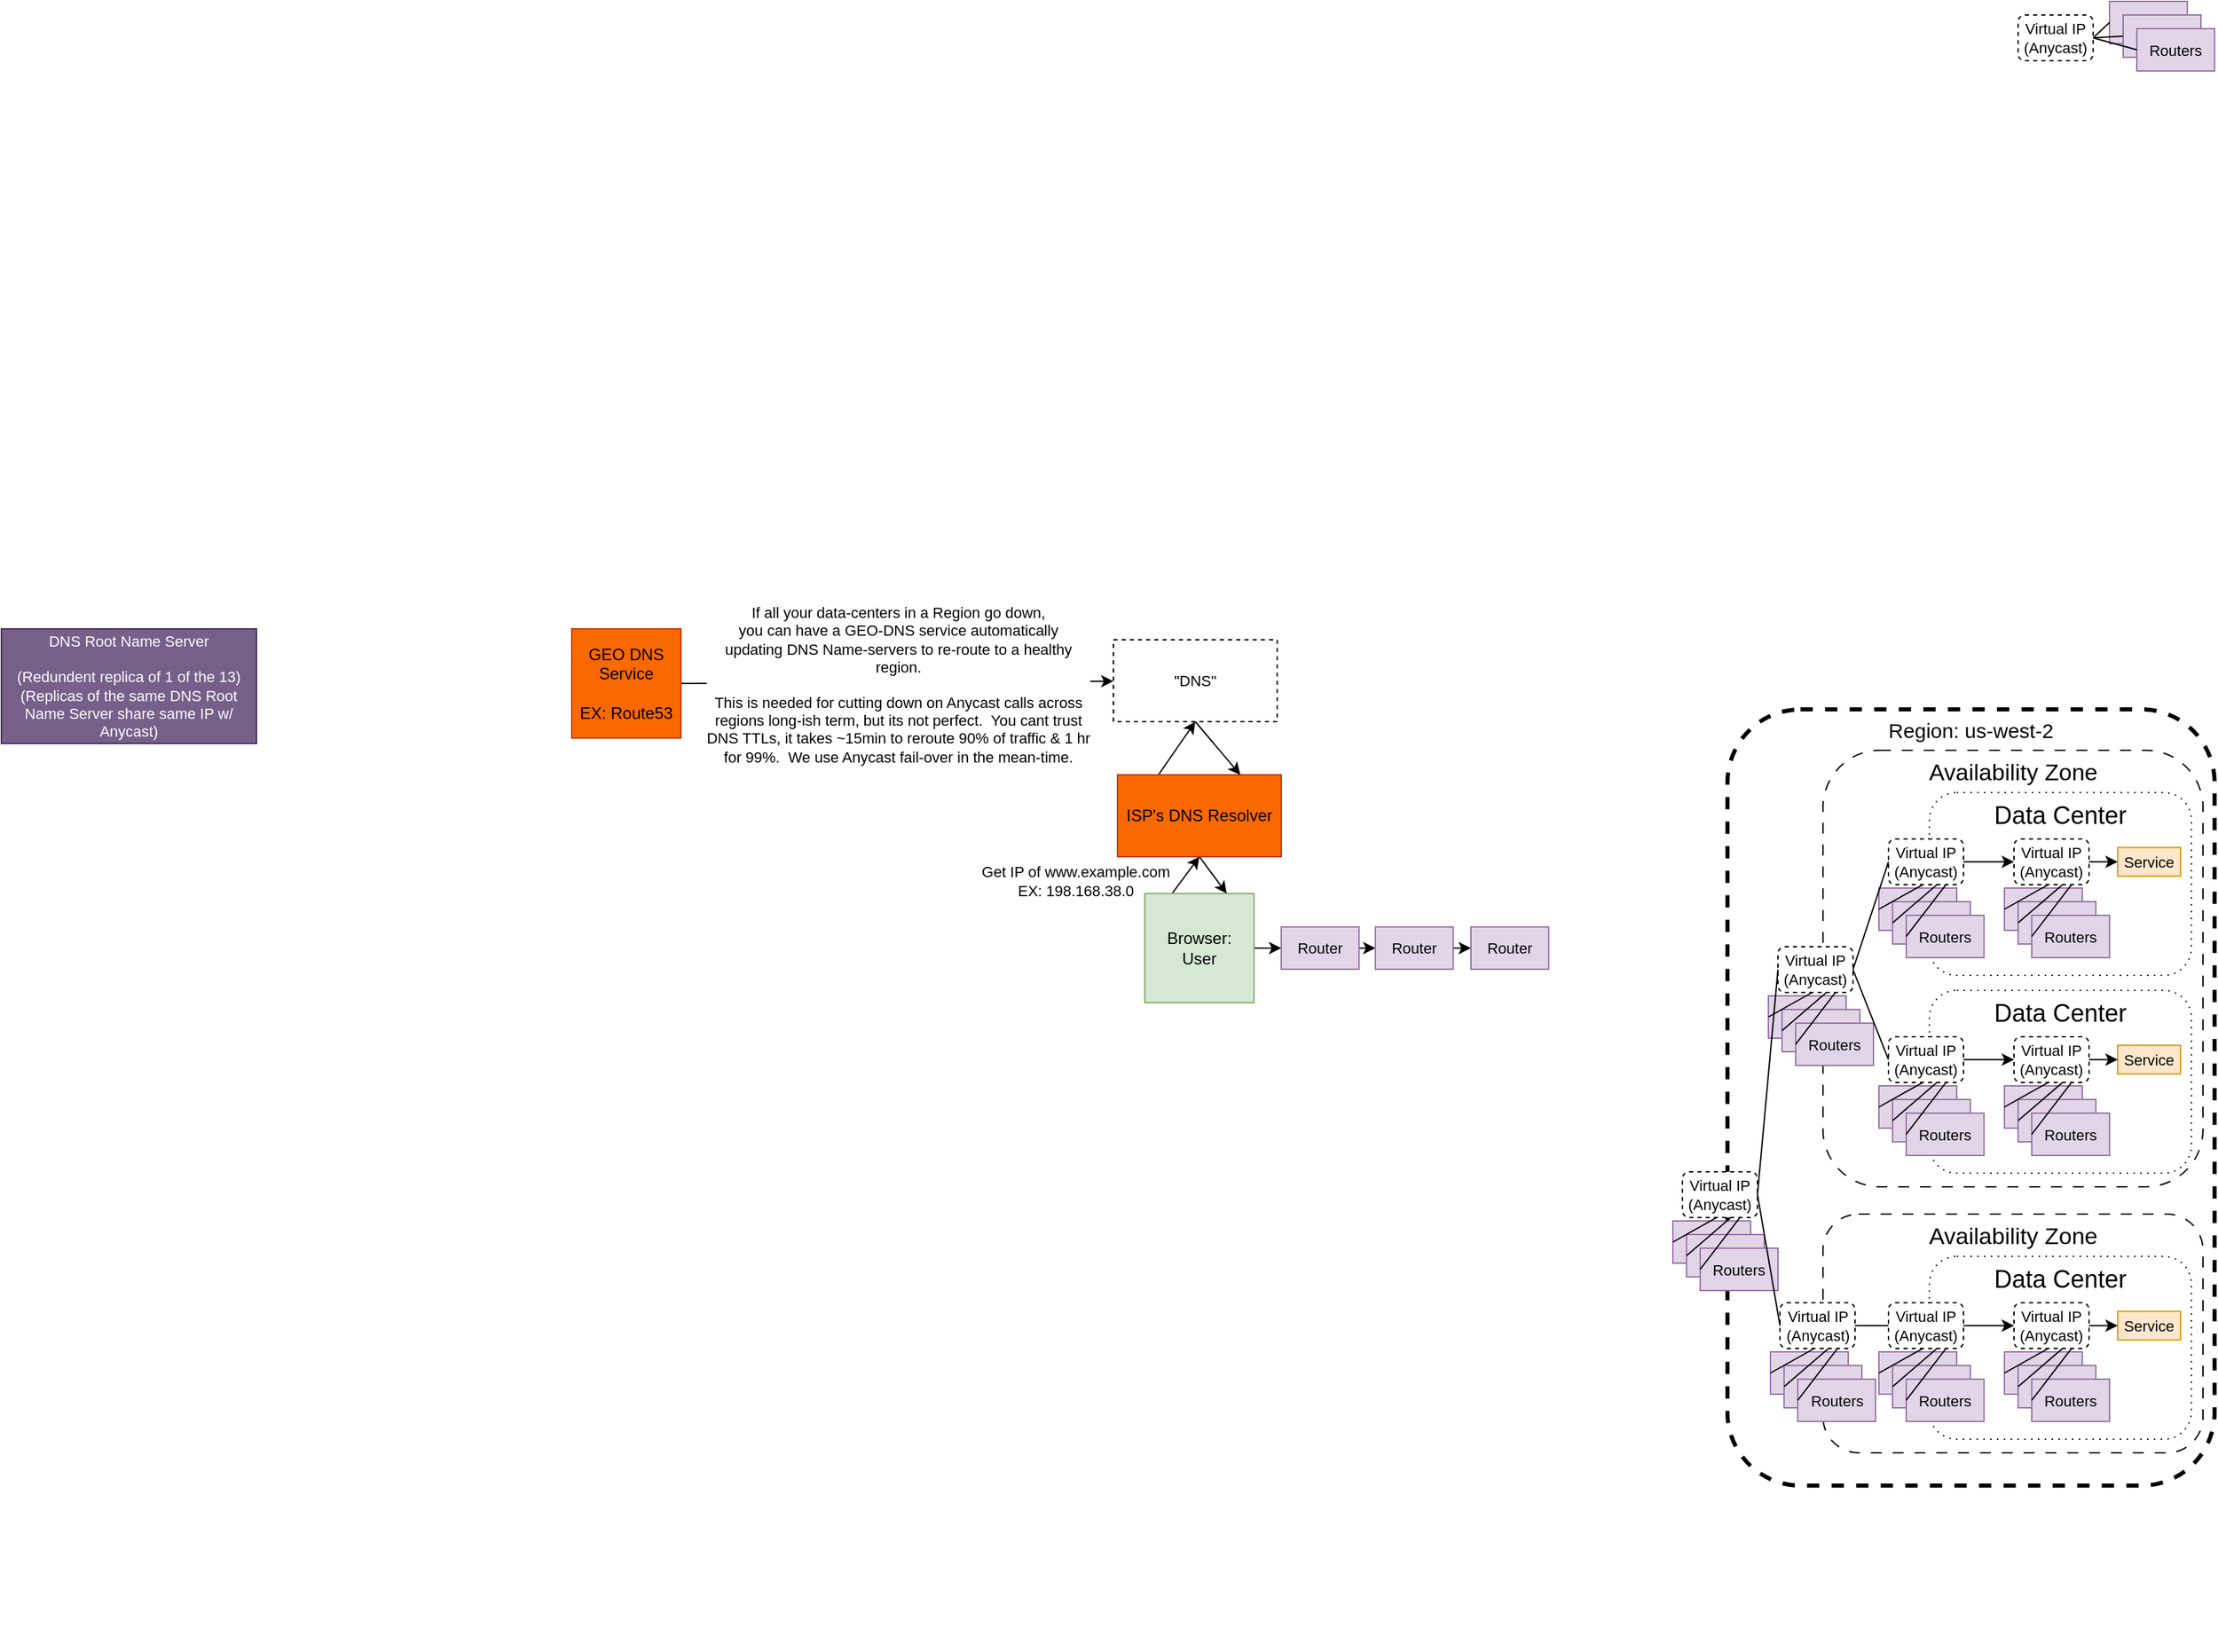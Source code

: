 <mxfile version="22.0.8" type="github">
  <diagram name="Page-1" id="Bof4_lvkWmIuTJa6RpOz">
    <mxGraphModel dx="4037" dy="2776" grid="1" gridSize="10" guides="1" tooltips="1" connect="1" arrows="1" fold="1" page="1" pageScale="1" pageWidth="850" pageHeight="1100" math="0" shadow="0">
      <root>
        <mxCell id="0" />
        <mxCell id="1" parent="0" />
        <mxCell id="0qrOs5zlSHAR0b6muMkG-234" value="&lt;font style=&quot;font-size: 15px;&quot;&gt;Region: us-west-2&lt;/font&gt;" style="rounded=1;whiteSpace=wrap;html=1;fontFamily=Helvetica;fontSize=11;fontColor=default;fillColor=none;dashed=1;verticalAlign=top;strokeWidth=3;" vertex="1" parent="1">
          <mxGeometry x="510" y="210" width="357" height="569" as="geometry" />
        </mxCell>
        <mxCell id="0qrOs5zlSHAR0b6muMkG-125" value="&lt;font style=&quot;font-size: 17px;&quot;&gt;Availability Zone&lt;/font&gt;" style="rounded=1;whiteSpace=wrap;html=1;fontFamily=Helvetica;fontSize=11;fontColor=default;fillColor=none;dashed=1;dashPattern=8 8;verticalAlign=top;" vertex="1" parent="1">
          <mxGeometry x="580" y="240" width="278.5" height="320" as="geometry" />
        </mxCell>
        <mxCell id="0qrOs5zlSHAR0b6muMkG-55" value="&lt;font style=&quot;font-size: 18px;&quot;&gt;Data Center&lt;/font&gt;" style="rounded=1;whiteSpace=wrap;html=1;fontFamily=Helvetica;fontSize=11;fontColor=default;fillColor=none;dashed=1;dashPattern=1 4;verticalAlign=top;" vertex="1" parent="1">
          <mxGeometry x="658" y="271" width="192" height="134" as="geometry" />
        </mxCell>
        <mxCell id="0qrOs5zlSHAR0b6muMkG-5" style="rounded=0;orthogonalLoop=1;jettySize=auto;html=1;exitX=0.25;exitY=0;exitDx=0;exitDy=0;entryX=0.5;entryY=1;entryDx=0;entryDy=0;" edge="1" parent="1" source="0qrOs5zlSHAR0b6muMkG-1" target="0qrOs5zlSHAR0b6muMkG-3">
          <mxGeometry relative="1" as="geometry" />
        </mxCell>
        <mxCell id="0qrOs5zlSHAR0b6muMkG-21" style="edgeStyle=none;shape=connector;rounded=0;orthogonalLoop=1;jettySize=auto;html=1;exitX=1;exitY=0.5;exitDx=0;exitDy=0;labelBackgroundColor=default;strokeColor=default;align=center;verticalAlign=middle;fontFamily=Helvetica;fontSize=11;fontColor=default;endArrow=classic;" edge="1" parent="1" source="0qrOs5zlSHAR0b6muMkG-1" target="0qrOs5zlSHAR0b6muMkG-8">
          <mxGeometry relative="1" as="geometry" />
        </mxCell>
        <mxCell id="0qrOs5zlSHAR0b6muMkG-1" value="Browser:&lt;br&gt;User" style="whiteSpace=wrap;html=1;aspect=fixed;fillColor=#d5e8d4;strokeColor=#82b366;" vertex="1" parent="1">
          <mxGeometry x="83" y="345" width="80" height="80" as="geometry" />
        </mxCell>
        <mxCell id="0qrOs5zlSHAR0b6muMkG-7" style="rounded=0;orthogonalLoop=1;jettySize=auto;html=1;exitX=0.5;exitY=1;exitDx=0;exitDy=0;entryX=0.75;entryY=0;entryDx=0;entryDy=0;" edge="1" parent="1" source="0qrOs5zlSHAR0b6muMkG-3" target="0qrOs5zlSHAR0b6muMkG-1">
          <mxGeometry relative="1" as="geometry" />
        </mxCell>
        <mxCell id="0qrOs5zlSHAR0b6muMkG-50" style="edgeStyle=none;shape=connector;rounded=0;orthogonalLoop=1;jettySize=auto;html=1;exitX=0.25;exitY=0;exitDx=0;exitDy=0;entryX=0.5;entryY=1;entryDx=0;entryDy=0;labelBackgroundColor=default;strokeColor=default;align=center;verticalAlign=middle;fontFamily=Helvetica;fontSize=11;fontColor=default;endArrow=classic;" edge="1" parent="1" source="0qrOs5zlSHAR0b6muMkG-3" target="0qrOs5zlSHAR0b6muMkG-47">
          <mxGeometry relative="1" as="geometry" />
        </mxCell>
        <mxCell id="0qrOs5zlSHAR0b6muMkG-3" value="ISP&#39;s DNS Resolver" style="rounded=0;whiteSpace=wrap;html=1;fillColor=#fa6800;fontColor=#000000;strokeColor=#C73500;" vertex="1" parent="1">
          <mxGeometry x="63" y="258" width="120" height="60" as="geometry" />
        </mxCell>
        <mxCell id="0qrOs5zlSHAR0b6muMkG-22" style="edgeStyle=none;shape=connector;rounded=0;orthogonalLoop=1;jettySize=auto;html=1;exitX=1;exitY=0.5;exitDx=0;exitDy=0;entryX=0;entryY=0.5;entryDx=0;entryDy=0;labelBackgroundColor=default;strokeColor=default;align=center;verticalAlign=middle;fontFamily=Helvetica;fontSize=11;fontColor=default;endArrow=classic;" edge="1" parent="1" source="0qrOs5zlSHAR0b6muMkG-8" target="0qrOs5zlSHAR0b6muMkG-11">
          <mxGeometry relative="1" as="geometry" />
        </mxCell>
        <mxCell id="0qrOs5zlSHAR0b6muMkG-8" value="Router" style="rounded=0;whiteSpace=wrap;html=1;fontFamily=Helvetica;fontSize=11;fillColor=#e1d5e7;strokeColor=#9673a6;" vertex="1" parent="1">
          <mxGeometry x="183" y="369.5" width="57" height="31" as="geometry" />
        </mxCell>
        <mxCell id="0qrOs5zlSHAR0b6muMkG-10" value="Router" style="rounded=0;whiteSpace=wrap;html=1;fontFamily=Helvetica;fontSize=11;fillColor=#e1d5e7;strokeColor=#9673a6;" vertex="1" parent="1">
          <mxGeometry x="322" y="369.5" width="57" height="31" as="geometry" />
        </mxCell>
        <mxCell id="0qrOs5zlSHAR0b6muMkG-23" style="edgeStyle=none;shape=connector;rounded=0;orthogonalLoop=1;jettySize=auto;html=1;exitX=1;exitY=0.5;exitDx=0;exitDy=0;entryX=0;entryY=0.5;entryDx=0;entryDy=0;labelBackgroundColor=default;strokeColor=default;align=center;verticalAlign=middle;fontFamily=Helvetica;fontSize=11;fontColor=default;endArrow=classic;" edge="1" parent="1" source="0qrOs5zlSHAR0b6muMkG-11" target="0qrOs5zlSHAR0b6muMkG-10">
          <mxGeometry relative="1" as="geometry" />
        </mxCell>
        <mxCell id="0qrOs5zlSHAR0b6muMkG-11" value="Router" style="rounded=0;whiteSpace=wrap;html=1;fontFamily=Helvetica;fontSize=11;fillColor=#e1d5e7;strokeColor=#9673a6;" vertex="1" parent="1">
          <mxGeometry x="252" y="369.5" width="57" height="31" as="geometry" />
        </mxCell>
        <mxCell id="0qrOs5zlSHAR0b6muMkG-25" value="Service" style="rounded=0;whiteSpace=wrap;html=1;fontFamily=Helvetica;fontSize=11;fillColor=#ffe6cc;strokeColor=#d79b00;" vertex="1" parent="1">
          <mxGeometry x="796" y="311.25" width="46" height="21" as="geometry" />
        </mxCell>
        <mxCell id="0qrOs5zlSHAR0b6muMkG-37" value="Get IP of www.example.com&lt;br&gt;EX: 198.168.38.0" style="text;html=1;align=center;verticalAlign=middle;resizable=0;points=[];autosize=1;strokeColor=none;fillColor=none;fontSize=11;fontFamily=Helvetica;fontColor=default;" vertex="1" parent="1">
          <mxGeometry x="-46.5" y="317" width="157" height="38" as="geometry" />
        </mxCell>
        <mxCell id="0qrOs5zlSHAR0b6muMkG-43" value="DNS Root Name Server&lt;br&gt;&lt;br&gt;(Redundent replica of 1 of the 13)&lt;br&gt;(Replicas of the same DNS Root Name Server share same IP w/ Anycast)" style="rounded=0;whiteSpace=wrap;html=1;fontFamily=Helvetica;fontSize=11;fillColor=#76608a;strokeColor=#432D57;fontColor=#ffffff;" vertex="1" parent="1">
          <mxGeometry x="-755" y="151" width="187" height="84" as="geometry" />
        </mxCell>
        <mxCell id="0qrOs5zlSHAR0b6muMkG-48" style="edgeStyle=none;shape=connector;rounded=0;orthogonalLoop=1;jettySize=auto;html=1;exitX=1;exitY=0.5;exitDx=0;exitDy=0;labelBackgroundColor=default;strokeColor=default;align=center;verticalAlign=middle;fontFamily=Helvetica;fontSize=11;fontColor=default;endArrow=classic;" edge="1" parent="1" source="0qrOs5zlSHAR0b6muMkG-45" target="0qrOs5zlSHAR0b6muMkG-47">
          <mxGeometry relative="1" as="geometry" />
        </mxCell>
        <mxCell id="0qrOs5zlSHAR0b6muMkG-49" value="If all your data-centers in a Region go down,&lt;br&gt;you can have a GEO-DNS service automatically&lt;br&gt;updating DNS Name-servers to re-route to a healthy&lt;br&gt;region. &lt;br&gt;&lt;br&gt;This is needed for cutting down on Anycast calls across&lt;br&gt;regions long-ish term, but its not perfect.&amp;nbsp; You cant trust&lt;br&gt;DNS TTLs, it takes ~15min to reroute 90% of traffic &amp;amp; 1 hr&lt;br&gt;for 99%.&amp;nbsp; We use Anycast fail-over in the mean-time." style="edgeLabel;html=1;align=center;verticalAlign=middle;resizable=0;points=[];fontSize=11;fontFamily=Helvetica;fontColor=default;" vertex="1" connectable="0" parent="0qrOs5zlSHAR0b6muMkG-48">
          <mxGeometry x="-0.111" relative="1" as="geometry">
            <mxPoint x="18" y="1" as="offset" />
          </mxGeometry>
        </mxCell>
        <mxCell id="0qrOs5zlSHAR0b6muMkG-45" value="GEO DNS&lt;br&gt;Service&lt;br&gt;&lt;br&gt;EX: Route53" style="whiteSpace=wrap;html=1;aspect=fixed;fillColor=#fa6800;strokeColor=#C73500;fontColor=#000000;" vertex="1" parent="1">
          <mxGeometry x="-337" y="151" width="80" height="80" as="geometry" />
        </mxCell>
        <mxCell id="0qrOs5zlSHAR0b6muMkG-51" style="edgeStyle=none;shape=connector;rounded=0;orthogonalLoop=1;jettySize=auto;html=1;exitX=0.5;exitY=1;exitDx=0;exitDy=0;entryX=0.75;entryY=0;entryDx=0;entryDy=0;labelBackgroundColor=default;strokeColor=default;align=center;verticalAlign=middle;fontFamily=Helvetica;fontSize=11;fontColor=default;endArrow=classic;" edge="1" parent="1" source="0qrOs5zlSHAR0b6muMkG-47" target="0qrOs5zlSHAR0b6muMkG-3">
          <mxGeometry relative="1" as="geometry" />
        </mxCell>
        <mxCell id="0qrOs5zlSHAR0b6muMkG-47" value="&quot;DNS&quot;" style="rounded=0;whiteSpace=wrap;html=1;fontFamily=Helvetica;fontSize=11;fontColor=default;dashed=1;" vertex="1" parent="1">
          <mxGeometry x="60" y="159" width="120" height="60" as="geometry" />
        </mxCell>
        <mxCell id="0qrOs5zlSHAR0b6muMkG-54" value="" style="group" vertex="1" connectable="0" parent="1">
          <mxGeometry x="683" y="318" width="77" height="74" as="geometry" />
        </mxCell>
        <mxCell id="0qrOs5zlSHAR0b6muMkG-82" value="" style="group" vertex="1" connectable="0" parent="0qrOs5zlSHAR0b6muMkG-54">
          <mxGeometry x="-62" y="-13" width="77" height="87" as="geometry" />
        </mxCell>
        <mxCell id="0qrOs5zlSHAR0b6muMkG-9" value="Routers" style="rounded=0;whiteSpace=wrap;html=1;fontFamily=Helvetica;fontSize=11;fillColor=#e1d5e7;strokeColor=#9673a6;" vertex="1" parent="0qrOs5zlSHAR0b6muMkG-82">
          <mxGeometry y="36" width="57" height="31" as="geometry" />
        </mxCell>
        <mxCell id="0qrOs5zlSHAR0b6muMkG-56" value="Routers" style="rounded=0;whiteSpace=wrap;html=1;fontFamily=Helvetica;fontSize=11;fillColor=#e1d5e7;strokeColor=#9673a6;" vertex="1" parent="0qrOs5zlSHAR0b6muMkG-82">
          <mxGeometry x="10" y="46" width="57" height="31" as="geometry" />
        </mxCell>
        <mxCell id="0qrOs5zlSHAR0b6muMkG-57" value="Routers" style="rounded=0;whiteSpace=wrap;html=1;fontFamily=Helvetica;fontSize=11;fillColor=#e1d5e7;strokeColor=#9673a6;" vertex="1" parent="0qrOs5zlSHAR0b6muMkG-82">
          <mxGeometry x="20" y="56" width="57" height="31" as="geometry" />
        </mxCell>
        <mxCell id="0qrOs5zlSHAR0b6muMkG-62" style="edgeStyle=none;shape=connector;rounded=0;orthogonalLoop=1;jettySize=auto;html=1;exitX=1;exitY=0.5;exitDx=0;exitDy=0;entryX=0;entryY=0.5;entryDx=0;entryDy=0;labelBackgroundColor=default;strokeColor=default;align=center;verticalAlign=middle;fontFamily=Helvetica;fontSize=11;fontColor=default;endArrow=none;endFill=0;" edge="1" parent="0qrOs5zlSHAR0b6muMkG-82" source="0qrOs5zlSHAR0b6muMkG-58" target="0qrOs5zlSHAR0b6muMkG-9">
          <mxGeometry relative="1" as="geometry" />
        </mxCell>
        <mxCell id="0qrOs5zlSHAR0b6muMkG-63" style="edgeStyle=none;shape=connector;rounded=0;orthogonalLoop=1;jettySize=auto;html=1;exitX=1;exitY=0.5;exitDx=0;exitDy=0;entryX=0;entryY=0.5;entryDx=0;entryDy=0;labelBackgroundColor=default;strokeColor=default;align=center;verticalAlign=middle;fontFamily=Helvetica;fontSize=11;fontColor=default;endArrow=none;endFill=0;" edge="1" parent="0qrOs5zlSHAR0b6muMkG-82" source="0qrOs5zlSHAR0b6muMkG-58" target="0qrOs5zlSHAR0b6muMkG-56">
          <mxGeometry relative="1" as="geometry" />
        </mxCell>
        <mxCell id="0qrOs5zlSHAR0b6muMkG-64" style="edgeStyle=none;shape=connector;rounded=0;orthogonalLoop=1;jettySize=auto;html=1;exitX=1;exitY=0.5;exitDx=0;exitDy=0;entryX=0;entryY=0.5;entryDx=0;entryDy=0;labelBackgroundColor=default;strokeColor=default;align=center;verticalAlign=middle;fontFamily=Helvetica;fontSize=11;fontColor=default;endArrow=none;endFill=0;" edge="1" parent="0qrOs5zlSHAR0b6muMkG-82" source="0qrOs5zlSHAR0b6muMkG-58" target="0qrOs5zlSHAR0b6muMkG-57">
          <mxGeometry relative="1" as="geometry" />
        </mxCell>
        <mxCell id="0qrOs5zlSHAR0b6muMkG-58" value="Virtual IP&lt;br&gt;(Anycast)" style="rounded=1;whiteSpace=wrap;html=1;fontFamily=Helvetica;fontSize=11;fontColor=default;dashed=1;rotation=0;" vertex="1" parent="0qrOs5zlSHAR0b6muMkG-82">
          <mxGeometry x="7" width="55" height="33.5" as="geometry" />
        </mxCell>
        <mxCell id="0qrOs5zlSHAR0b6muMkG-74" value="" style="group" vertex="1" connectable="0" parent="1">
          <mxGeometry x="723" y="-309" width="144" height="51" as="geometry" />
        </mxCell>
        <mxCell id="0qrOs5zlSHAR0b6muMkG-75" value="Routers" style="rounded=0;whiteSpace=wrap;html=1;fontFamily=Helvetica;fontSize=11;fillColor=#e1d5e7;strokeColor=#9673a6;" vertex="1" parent="0qrOs5zlSHAR0b6muMkG-74">
          <mxGeometry x="67" width="57" height="31" as="geometry" />
        </mxCell>
        <mxCell id="0qrOs5zlSHAR0b6muMkG-76" value="Routers" style="rounded=0;whiteSpace=wrap;html=1;fontFamily=Helvetica;fontSize=11;fillColor=#e1d5e7;strokeColor=#9673a6;" vertex="1" parent="0qrOs5zlSHAR0b6muMkG-74">
          <mxGeometry x="77" y="10" width="57" height="31" as="geometry" />
        </mxCell>
        <mxCell id="0qrOs5zlSHAR0b6muMkG-77" value="Routers" style="rounded=0;whiteSpace=wrap;html=1;fontFamily=Helvetica;fontSize=11;fillColor=#e1d5e7;strokeColor=#9673a6;" vertex="1" parent="0qrOs5zlSHAR0b6muMkG-74">
          <mxGeometry x="87" y="20" width="57" height="31" as="geometry" />
        </mxCell>
        <mxCell id="0qrOs5zlSHAR0b6muMkG-78" style="edgeStyle=none;shape=connector;rounded=0;orthogonalLoop=1;jettySize=auto;html=1;exitX=1;exitY=0.5;exitDx=0;exitDy=0;entryX=0;entryY=0.5;entryDx=0;entryDy=0;labelBackgroundColor=default;strokeColor=default;align=center;verticalAlign=middle;fontFamily=Helvetica;fontSize=11;fontColor=default;endArrow=none;endFill=0;" edge="1" parent="0qrOs5zlSHAR0b6muMkG-74" source="0qrOs5zlSHAR0b6muMkG-81" target="0qrOs5zlSHAR0b6muMkG-75">
          <mxGeometry relative="1" as="geometry" />
        </mxCell>
        <mxCell id="0qrOs5zlSHAR0b6muMkG-79" style="edgeStyle=none;shape=connector;rounded=0;orthogonalLoop=1;jettySize=auto;html=1;exitX=1;exitY=0.5;exitDx=0;exitDy=0;entryX=0;entryY=0.5;entryDx=0;entryDy=0;labelBackgroundColor=default;strokeColor=default;align=center;verticalAlign=middle;fontFamily=Helvetica;fontSize=11;fontColor=default;endArrow=none;endFill=0;" edge="1" parent="0qrOs5zlSHAR0b6muMkG-74" source="0qrOs5zlSHAR0b6muMkG-81" target="0qrOs5zlSHAR0b6muMkG-76">
          <mxGeometry relative="1" as="geometry" />
        </mxCell>
        <mxCell id="0qrOs5zlSHAR0b6muMkG-80" style="edgeStyle=none;shape=connector;rounded=0;orthogonalLoop=1;jettySize=auto;html=1;exitX=1;exitY=0.5;exitDx=0;exitDy=0;entryX=0;entryY=0.5;entryDx=0;entryDy=0;labelBackgroundColor=default;strokeColor=default;align=center;verticalAlign=middle;fontFamily=Helvetica;fontSize=11;fontColor=default;endArrow=none;endFill=0;" edge="1" parent="0qrOs5zlSHAR0b6muMkG-74" source="0qrOs5zlSHAR0b6muMkG-81" target="0qrOs5zlSHAR0b6muMkG-77">
          <mxGeometry relative="1" as="geometry" />
        </mxCell>
        <mxCell id="0qrOs5zlSHAR0b6muMkG-81" value="Virtual IP&lt;br&gt;(Anycast)" style="rounded=1;whiteSpace=wrap;html=1;fontFamily=Helvetica;fontSize=11;fontColor=default;dashed=1;rotation=0;" vertex="1" parent="0qrOs5zlSHAR0b6muMkG-74">
          <mxGeometry y="10" width="55" height="33.5" as="geometry" />
        </mxCell>
        <mxCell id="0qrOs5zlSHAR0b6muMkG-83" value="" style="group" vertex="1" connectable="0" parent="1">
          <mxGeometry x="540" y="384" width="77" height="87" as="geometry" />
        </mxCell>
        <mxCell id="0qrOs5zlSHAR0b6muMkG-84" value="Routers" style="rounded=0;whiteSpace=wrap;html=1;fontFamily=Helvetica;fontSize=11;fillColor=#e1d5e7;strokeColor=#9673a6;" vertex="1" parent="0qrOs5zlSHAR0b6muMkG-83">
          <mxGeometry y="36" width="57" height="31" as="geometry" />
        </mxCell>
        <mxCell id="0qrOs5zlSHAR0b6muMkG-85" value="Routers" style="rounded=0;whiteSpace=wrap;html=1;fontFamily=Helvetica;fontSize=11;fillColor=#e1d5e7;strokeColor=#9673a6;" vertex="1" parent="0qrOs5zlSHAR0b6muMkG-83">
          <mxGeometry x="10" y="46" width="57" height="31" as="geometry" />
        </mxCell>
        <mxCell id="0qrOs5zlSHAR0b6muMkG-86" value="Routers" style="rounded=0;whiteSpace=wrap;html=1;fontFamily=Helvetica;fontSize=11;fillColor=#e1d5e7;strokeColor=#9673a6;" vertex="1" parent="0qrOs5zlSHAR0b6muMkG-83">
          <mxGeometry x="20" y="56" width="57" height="31" as="geometry" />
        </mxCell>
        <mxCell id="0qrOs5zlSHAR0b6muMkG-87" style="edgeStyle=none;shape=connector;rounded=0;orthogonalLoop=1;jettySize=auto;html=1;exitX=1;exitY=0.5;exitDx=0;exitDy=0;entryX=0;entryY=0.5;entryDx=0;entryDy=0;labelBackgroundColor=default;strokeColor=default;align=center;verticalAlign=middle;fontFamily=Helvetica;fontSize=11;fontColor=default;endArrow=none;endFill=0;" edge="1" parent="0qrOs5zlSHAR0b6muMkG-83" source="0qrOs5zlSHAR0b6muMkG-90" target="0qrOs5zlSHAR0b6muMkG-84">
          <mxGeometry relative="1" as="geometry" />
        </mxCell>
        <mxCell id="0qrOs5zlSHAR0b6muMkG-88" style="edgeStyle=none;shape=connector;rounded=0;orthogonalLoop=1;jettySize=auto;html=1;exitX=1;exitY=0.5;exitDx=0;exitDy=0;entryX=0;entryY=0.5;entryDx=0;entryDy=0;labelBackgroundColor=default;strokeColor=default;align=center;verticalAlign=middle;fontFamily=Helvetica;fontSize=11;fontColor=default;endArrow=none;endFill=0;" edge="1" parent="0qrOs5zlSHAR0b6muMkG-83" source="0qrOs5zlSHAR0b6muMkG-90" target="0qrOs5zlSHAR0b6muMkG-85">
          <mxGeometry relative="1" as="geometry" />
        </mxCell>
        <mxCell id="0qrOs5zlSHAR0b6muMkG-89" style="edgeStyle=none;shape=connector;rounded=0;orthogonalLoop=1;jettySize=auto;html=1;exitX=1;exitY=0.5;exitDx=0;exitDy=0;entryX=0;entryY=0.5;entryDx=0;entryDy=0;labelBackgroundColor=default;strokeColor=default;align=center;verticalAlign=middle;fontFamily=Helvetica;fontSize=11;fontColor=default;endArrow=none;endFill=0;" edge="1" parent="0qrOs5zlSHAR0b6muMkG-83" source="0qrOs5zlSHAR0b6muMkG-90" target="0qrOs5zlSHAR0b6muMkG-86">
          <mxGeometry relative="1" as="geometry" />
        </mxCell>
        <mxCell id="0qrOs5zlSHAR0b6muMkG-90" value="Virtual IP&lt;br&gt;(Anycast)" style="rounded=1;whiteSpace=wrap;html=1;fontFamily=Helvetica;fontSize=11;fontColor=default;dashed=1;rotation=0;" vertex="1" parent="0qrOs5zlSHAR0b6muMkG-83">
          <mxGeometry x="7" width="55" height="33.5" as="geometry" />
        </mxCell>
        <mxCell id="0qrOs5zlSHAR0b6muMkG-91" value="" style="group" vertex="1" connectable="0" parent="1">
          <mxGeometry x="713" y="305" width="77" height="87" as="geometry" />
        </mxCell>
        <mxCell id="0qrOs5zlSHAR0b6muMkG-92" value="Routers" style="rounded=0;whiteSpace=wrap;html=1;fontFamily=Helvetica;fontSize=11;fillColor=#e1d5e7;strokeColor=#9673a6;" vertex="1" parent="0qrOs5zlSHAR0b6muMkG-91">
          <mxGeometry y="36" width="57" height="31" as="geometry" />
        </mxCell>
        <mxCell id="0qrOs5zlSHAR0b6muMkG-93" value="Routers" style="rounded=0;whiteSpace=wrap;html=1;fontFamily=Helvetica;fontSize=11;fillColor=#e1d5e7;strokeColor=#9673a6;" vertex="1" parent="0qrOs5zlSHAR0b6muMkG-91">
          <mxGeometry x="10" y="46" width="57" height="31" as="geometry" />
        </mxCell>
        <mxCell id="0qrOs5zlSHAR0b6muMkG-94" value="Routers" style="rounded=0;whiteSpace=wrap;html=1;fontFamily=Helvetica;fontSize=11;fillColor=#e1d5e7;strokeColor=#9673a6;" vertex="1" parent="0qrOs5zlSHAR0b6muMkG-91">
          <mxGeometry x="20" y="56" width="57" height="31" as="geometry" />
        </mxCell>
        <mxCell id="0qrOs5zlSHAR0b6muMkG-95" style="edgeStyle=none;shape=connector;rounded=0;orthogonalLoop=1;jettySize=auto;html=1;exitX=1;exitY=0.5;exitDx=0;exitDy=0;entryX=0;entryY=0.5;entryDx=0;entryDy=0;labelBackgroundColor=default;strokeColor=default;align=center;verticalAlign=middle;fontFamily=Helvetica;fontSize=11;fontColor=default;endArrow=none;endFill=0;" edge="1" parent="0qrOs5zlSHAR0b6muMkG-91" source="0qrOs5zlSHAR0b6muMkG-98" target="0qrOs5zlSHAR0b6muMkG-92">
          <mxGeometry relative="1" as="geometry" />
        </mxCell>
        <mxCell id="0qrOs5zlSHAR0b6muMkG-96" style="edgeStyle=none;shape=connector;rounded=0;orthogonalLoop=1;jettySize=auto;html=1;exitX=1;exitY=0.5;exitDx=0;exitDy=0;entryX=0;entryY=0.5;entryDx=0;entryDy=0;labelBackgroundColor=default;strokeColor=default;align=center;verticalAlign=middle;fontFamily=Helvetica;fontSize=11;fontColor=default;endArrow=none;endFill=0;" edge="1" parent="0qrOs5zlSHAR0b6muMkG-91" source="0qrOs5zlSHAR0b6muMkG-98" target="0qrOs5zlSHAR0b6muMkG-93">
          <mxGeometry relative="1" as="geometry" />
        </mxCell>
        <mxCell id="0qrOs5zlSHAR0b6muMkG-97" style="edgeStyle=none;shape=connector;rounded=0;orthogonalLoop=1;jettySize=auto;html=1;exitX=1;exitY=0.5;exitDx=0;exitDy=0;entryX=0;entryY=0.5;entryDx=0;entryDy=0;labelBackgroundColor=default;strokeColor=default;align=center;verticalAlign=middle;fontFamily=Helvetica;fontSize=11;fontColor=default;endArrow=none;endFill=0;" edge="1" parent="0qrOs5zlSHAR0b6muMkG-91" source="0qrOs5zlSHAR0b6muMkG-98" target="0qrOs5zlSHAR0b6muMkG-94">
          <mxGeometry relative="1" as="geometry" />
        </mxCell>
        <mxCell id="0qrOs5zlSHAR0b6muMkG-98" value="Virtual IP&lt;br&gt;(Anycast)" style="rounded=1;whiteSpace=wrap;html=1;fontFamily=Helvetica;fontSize=11;fontColor=default;dashed=1;rotation=0;" vertex="1" parent="0qrOs5zlSHAR0b6muMkG-91">
          <mxGeometry x="7" width="55" height="33.5" as="geometry" />
        </mxCell>
        <mxCell id="0qrOs5zlSHAR0b6muMkG-99" style="edgeStyle=none;shape=connector;rounded=0;orthogonalLoop=1;jettySize=auto;html=1;exitX=1;exitY=0.5;exitDx=0;exitDy=0;entryX=0;entryY=0.5;entryDx=0;entryDy=0;labelBackgroundColor=default;strokeColor=default;align=center;verticalAlign=middle;fontFamily=Helvetica;fontSize=11;fontColor=default;endArrow=classic;" edge="1" parent="1" source="0qrOs5zlSHAR0b6muMkG-58" target="0qrOs5zlSHAR0b6muMkG-98">
          <mxGeometry relative="1" as="geometry" />
        </mxCell>
        <mxCell id="0qrOs5zlSHAR0b6muMkG-100" style="edgeStyle=none;shape=connector;rounded=0;orthogonalLoop=1;jettySize=auto;html=1;exitX=1;exitY=0.5;exitDx=0;exitDy=0;entryX=0;entryY=0.5;entryDx=0;entryDy=0;labelBackgroundColor=default;strokeColor=default;align=center;verticalAlign=middle;fontFamily=Helvetica;fontSize=11;fontColor=default;endArrow=classic;" edge="1" parent="1" source="0qrOs5zlSHAR0b6muMkG-98" target="0qrOs5zlSHAR0b6muMkG-25">
          <mxGeometry relative="1" as="geometry" />
        </mxCell>
        <mxCell id="0qrOs5zlSHAR0b6muMkG-101" style="edgeStyle=none;shape=connector;rounded=0;orthogonalLoop=1;jettySize=auto;html=1;exitX=1;exitY=0.5;exitDx=0;exitDy=0;labelBackgroundColor=default;strokeColor=default;align=center;verticalAlign=middle;fontFamily=Helvetica;fontSize=11;fontColor=default;endArrow=classic;" edge="1" parent="1" source="0qrOs5zlSHAR0b6muMkG-55" target="0qrOs5zlSHAR0b6muMkG-55">
          <mxGeometry relative="1" as="geometry" />
        </mxCell>
        <mxCell id="0qrOs5zlSHAR0b6muMkG-124" value="" style="group" vertex="1" connectable="0" parent="1">
          <mxGeometry x="658" y="416" width="192" height="134" as="geometry" />
        </mxCell>
        <mxCell id="0qrOs5zlSHAR0b6muMkG-102" value="&lt;font style=&quot;font-size: 18px;&quot;&gt;Data Center&lt;/font&gt;" style="rounded=1;whiteSpace=wrap;html=1;fontFamily=Helvetica;fontSize=11;fontColor=default;fillColor=none;dashed=1;dashPattern=1 4;verticalAlign=top;" vertex="1" parent="0qrOs5zlSHAR0b6muMkG-124">
          <mxGeometry width="192" height="134" as="geometry" />
        </mxCell>
        <mxCell id="0qrOs5zlSHAR0b6muMkG-103" value="Service" style="rounded=0;whiteSpace=wrap;html=1;fontFamily=Helvetica;fontSize=11;fillColor=#ffe6cc;strokeColor=#d79b00;" vertex="1" parent="0qrOs5zlSHAR0b6muMkG-124">
          <mxGeometry x="138" y="40.25" width="46" height="21" as="geometry" />
        </mxCell>
        <mxCell id="0qrOs5zlSHAR0b6muMkG-104" value="" style="group" vertex="1" connectable="0" parent="0qrOs5zlSHAR0b6muMkG-124">
          <mxGeometry x="25" y="47" width="77" height="74" as="geometry" />
        </mxCell>
        <mxCell id="0qrOs5zlSHAR0b6muMkG-105" value="" style="group" vertex="1" connectable="0" parent="0qrOs5zlSHAR0b6muMkG-104">
          <mxGeometry x="-62" y="-13" width="77" height="87" as="geometry" />
        </mxCell>
        <mxCell id="0qrOs5zlSHAR0b6muMkG-106" value="Routers" style="rounded=0;whiteSpace=wrap;html=1;fontFamily=Helvetica;fontSize=11;fillColor=#e1d5e7;strokeColor=#9673a6;" vertex="1" parent="0qrOs5zlSHAR0b6muMkG-105">
          <mxGeometry y="36" width="57" height="31" as="geometry" />
        </mxCell>
        <mxCell id="0qrOs5zlSHAR0b6muMkG-107" value="Routers" style="rounded=0;whiteSpace=wrap;html=1;fontFamily=Helvetica;fontSize=11;fillColor=#e1d5e7;strokeColor=#9673a6;" vertex="1" parent="0qrOs5zlSHAR0b6muMkG-105">
          <mxGeometry x="10" y="46" width="57" height="31" as="geometry" />
        </mxCell>
        <mxCell id="0qrOs5zlSHAR0b6muMkG-108" value="Routers" style="rounded=0;whiteSpace=wrap;html=1;fontFamily=Helvetica;fontSize=11;fillColor=#e1d5e7;strokeColor=#9673a6;" vertex="1" parent="0qrOs5zlSHAR0b6muMkG-105">
          <mxGeometry x="20" y="56" width="57" height="31" as="geometry" />
        </mxCell>
        <mxCell id="0qrOs5zlSHAR0b6muMkG-109" style="edgeStyle=none;shape=connector;rounded=0;orthogonalLoop=1;jettySize=auto;html=1;exitX=1;exitY=0.5;exitDx=0;exitDy=0;entryX=0;entryY=0.5;entryDx=0;entryDy=0;labelBackgroundColor=default;strokeColor=default;align=center;verticalAlign=middle;fontFamily=Helvetica;fontSize=11;fontColor=default;endArrow=none;endFill=0;" edge="1" parent="0qrOs5zlSHAR0b6muMkG-105" source="0qrOs5zlSHAR0b6muMkG-112" target="0qrOs5zlSHAR0b6muMkG-106">
          <mxGeometry relative="1" as="geometry" />
        </mxCell>
        <mxCell id="0qrOs5zlSHAR0b6muMkG-110" style="edgeStyle=none;shape=connector;rounded=0;orthogonalLoop=1;jettySize=auto;html=1;exitX=1;exitY=0.5;exitDx=0;exitDy=0;entryX=0;entryY=0.5;entryDx=0;entryDy=0;labelBackgroundColor=default;strokeColor=default;align=center;verticalAlign=middle;fontFamily=Helvetica;fontSize=11;fontColor=default;endArrow=none;endFill=0;" edge="1" parent="0qrOs5zlSHAR0b6muMkG-105" source="0qrOs5zlSHAR0b6muMkG-112" target="0qrOs5zlSHAR0b6muMkG-107">
          <mxGeometry relative="1" as="geometry" />
        </mxCell>
        <mxCell id="0qrOs5zlSHAR0b6muMkG-111" style="edgeStyle=none;shape=connector;rounded=0;orthogonalLoop=1;jettySize=auto;html=1;exitX=1;exitY=0.5;exitDx=0;exitDy=0;entryX=0;entryY=0.5;entryDx=0;entryDy=0;labelBackgroundColor=default;strokeColor=default;align=center;verticalAlign=middle;fontFamily=Helvetica;fontSize=11;fontColor=default;endArrow=none;endFill=0;" edge="1" parent="0qrOs5zlSHAR0b6muMkG-105" source="0qrOs5zlSHAR0b6muMkG-112" target="0qrOs5zlSHAR0b6muMkG-108">
          <mxGeometry relative="1" as="geometry" />
        </mxCell>
        <mxCell id="0qrOs5zlSHAR0b6muMkG-112" value="Virtual IP&lt;br&gt;(Anycast)" style="rounded=1;whiteSpace=wrap;html=1;fontFamily=Helvetica;fontSize=11;fontColor=default;dashed=1;rotation=0;" vertex="1" parent="0qrOs5zlSHAR0b6muMkG-105">
          <mxGeometry x="7" width="55" height="33.5" as="geometry" />
        </mxCell>
        <mxCell id="0qrOs5zlSHAR0b6muMkG-113" value="" style="group" vertex="1" connectable="0" parent="0qrOs5zlSHAR0b6muMkG-124">
          <mxGeometry x="55" y="34" width="77" height="87" as="geometry" />
        </mxCell>
        <mxCell id="0qrOs5zlSHAR0b6muMkG-114" value="Routers" style="rounded=0;whiteSpace=wrap;html=1;fontFamily=Helvetica;fontSize=11;fillColor=#e1d5e7;strokeColor=#9673a6;" vertex="1" parent="0qrOs5zlSHAR0b6muMkG-113">
          <mxGeometry y="36" width="57" height="31" as="geometry" />
        </mxCell>
        <mxCell id="0qrOs5zlSHAR0b6muMkG-115" value="Routers" style="rounded=0;whiteSpace=wrap;html=1;fontFamily=Helvetica;fontSize=11;fillColor=#e1d5e7;strokeColor=#9673a6;" vertex="1" parent="0qrOs5zlSHAR0b6muMkG-113">
          <mxGeometry x="10" y="46" width="57" height="31" as="geometry" />
        </mxCell>
        <mxCell id="0qrOs5zlSHAR0b6muMkG-116" value="Routers" style="rounded=0;whiteSpace=wrap;html=1;fontFamily=Helvetica;fontSize=11;fillColor=#e1d5e7;strokeColor=#9673a6;" vertex="1" parent="0qrOs5zlSHAR0b6muMkG-113">
          <mxGeometry x="20" y="56" width="57" height="31" as="geometry" />
        </mxCell>
        <mxCell id="0qrOs5zlSHAR0b6muMkG-117" style="edgeStyle=none;shape=connector;rounded=0;orthogonalLoop=1;jettySize=auto;html=1;exitX=1;exitY=0.5;exitDx=0;exitDy=0;entryX=0;entryY=0.5;entryDx=0;entryDy=0;labelBackgroundColor=default;strokeColor=default;align=center;verticalAlign=middle;fontFamily=Helvetica;fontSize=11;fontColor=default;endArrow=none;endFill=0;" edge="1" parent="0qrOs5zlSHAR0b6muMkG-113" source="0qrOs5zlSHAR0b6muMkG-120" target="0qrOs5zlSHAR0b6muMkG-114">
          <mxGeometry relative="1" as="geometry" />
        </mxCell>
        <mxCell id="0qrOs5zlSHAR0b6muMkG-118" style="edgeStyle=none;shape=connector;rounded=0;orthogonalLoop=1;jettySize=auto;html=1;exitX=1;exitY=0.5;exitDx=0;exitDy=0;entryX=0;entryY=0.5;entryDx=0;entryDy=0;labelBackgroundColor=default;strokeColor=default;align=center;verticalAlign=middle;fontFamily=Helvetica;fontSize=11;fontColor=default;endArrow=none;endFill=0;" edge="1" parent="0qrOs5zlSHAR0b6muMkG-113" source="0qrOs5zlSHAR0b6muMkG-120" target="0qrOs5zlSHAR0b6muMkG-115">
          <mxGeometry relative="1" as="geometry" />
        </mxCell>
        <mxCell id="0qrOs5zlSHAR0b6muMkG-119" style="edgeStyle=none;shape=connector;rounded=0;orthogonalLoop=1;jettySize=auto;html=1;exitX=1;exitY=0.5;exitDx=0;exitDy=0;entryX=0;entryY=0.5;entryDx=0;entryDy=0;labelBackgroundColor=default;strokeColor=default;align=center;verticalAlign=middle;fontFamily=Helvetica;fontSize=11;fontColor=default;endArrow=none;endFill=0;" edge="1" parent="0qrOs5zlSHAR0b6muMkG-113" source="0qrOs5zlSHAR0b6muMkG-120" target="0qrOs5zlSHAR0b6muMkG-116">
          <mxGeometry relative="1" as="geometry" />
        </mxCell>
        <mxCell id="0qrOs5zlSHAR0b6muMkG-120" value="Virtual IP&lt;br&gt;(Anycast)" style="rounded=1;whiteSpace=wrap;html=1;fontFamily=Helvetica;fontSize=11;fontColor=default;dashed=1;rotation=0;" vertex="1" parent="0qrOs5zlSHAR0b6muMkG-113">
          <mxGeometry x="7" width="55" height="33.5" as="geometry" />
        </mxCell>
        <mxCell id="0qrOs5zlSHAR0b6muMkG-121" style="edgeStyle=none;shape=connector;rounded=0;orthogonalLoop=1;jettySize=auto;html=1;exitX=1;exitY=0.5;exitDx=0;exitDy=0;entryX=0;entryY=0.5;entryDx=0;entryDy=0;labelBackgroundColor=default;strokeColor=default;align=center;verticalAlign=middle;fontFamily=Helvetica;fontSize=11;fontColor=default;endArrow=classic;" edge="1" parent="0qrOs5zlSHAR0b6muMkG-124" source="0qrOs5zlSHAR0b6muMkG-112" target="0qrOs5zlSHAR0b6muMkG-120">
          <mxGeometry relative="1" as="geometry" />
        </mxCell>
        <mxCell id="0qrOs5zlSHAR0b6muMkG-122" style="edgeStyle=none;shape=connector;rounded=0;orthogonalLoop=1;jettySize=auto;html=1;exitX=1;exitY=0.5;exitDx=0;exitDy=0;entryX=0;entryY=0.5;entryDx=0;entryDy=0;labelBackgroundColor=default;strokeColor=default;align=center;verticalAlign=middle;fontFamily=Helvetica;fontSize=11;fontColor=default;endArrow=classic;" edge="1" parent="0qrOs5zlSHAR0b6muMkG-124" source="0qrOs5zlSHAR0b6muMkG-120" target="0qrOs5zlSHAR0b6muMkG-103">
          <mxGeometry relative="1" as="geometry" />
        </mxCell>
        <mxCell id="0qrOs5zlSHAR0b6muMkG-123" style="edgeStyle=none;shape=connector;rounded=0;orthogonalLoop=1;jettySize=auto;html=1;exitX=1;exitY=0.5;exitDx=0;exitDy=0;labelBackgroundColor=default;strokeColor=default;align=center;verticalAlign=middle;fontFamily=Helvetica;fontSize=11;fontColor=default;endArrow=classic;" edge="1" parent="0qrOs5zlSHAR0b6muMkG-124" source="0qrOs5zlSHAR0b6muMkG-102" target="0qrOs5zlSHAR0b6muMkG-102">
          <mxGeometry relative="1" as="geometry" />
        </mxCell>
        <mxCell id="0qrOs5zlSHAR0b6muMkG-126" style="edgeStyle=none;shape=connector;rounded=0;orthogonalLoop=1;jettySize=auto;html=1;exitX=1;exitY=0.5;exitDx=0;exitDy=0;entryX=0;entryY=0.5;entryDx=0;entryDy=0;labelBackgroundColor=default;strokeColor=default;align=center;verticalAlign=middle;fontFamily=Helvetica;fontSize=11;fontColor=default;endArrow=none;endFill=0;" edge="1" parent="1" source="0qrOs5zlSHAR0b6muMkG-90" target="0qrOs5zlSHAR0b6muMkG-58">
          <mxGeometry relative="1" as="geometry" />
        </mxCell>
        <mxCell id="0qrOs5zlSHAR0b6muMkG-127" style="edgeStyle=none;shape=connector;rounded=0;orthogonalLoop=1;jettySize=auto;html=1;exitX=1;exitY=0.5;exitDx=0;exitDy=0;entryX=0;entryY=0.5;entryDx=0;entryDy=0;labelBackgroundColor=default;strokeColor=default;align=center;verticalAlign=middle;fontFamily=Helvetica;fontSize=11;fontColor=default;endArrow=none;endFill=0;" edge="1" parent="1" source="0qrOs5zlSHAR0b6muMkG-90" target="0qrOs5zlSHAR0b6muMkG-112">
          <mxGeometry relative="1" as="geometry" />
        </mxCell>
        <mxCell id="0qrOs5zlSHAR0b6muMkG-129" value="&lt;font style=&quot;font-size: 18px;&quot;&gt;Data Center&lt;/font&gt;" style="rounded=1;whiteSpace=wrap;html=1;fontFamily=Helvetica;fontSize=11;fontColor=default;fillColor=none;dashed=1;dashPattern=1 4;verticalAlign=top;" vertex="1" parent="1">
          <mxGeometry x="658" y="611" width="192" height="134" as="geometry" />
        </mxCell>
        <mxCell id="0qrOs5zlSHAR0b6muMkG-130" value="Service" style="rounded=0;whiteSpace=wrap;html=1;fontFamily=Helvetica;fontSize=11;fillColor=#ffe6cc;strokeColor=#d79b00;" vertex="1" parent="1">
          <mxGeometry x="796" y="651.25" width="46" height="21" as="geometry" />
        </mxCell>
        <mxCell id="0qrOs5zlSHAR0b6muMkG-131" value="" style="group" vertex="1" connectable="0" parent="1">
          <mxGeometry x="683" y="658" width="77" height="74" as="geometry" />
        </mxCell>
        <mxCell id="0qrOs5zlSHAR0b6muMkG-132" value="" style="group" vertex="1" connectable="0" parent="0qrOs5zlSHAR0b6muMkG-131">
          <mxGeometry x="-62" y="-13" width="77" height="87" as="geometry" />
        </mxCell>
        <mxCell id="0qrOs5zlSHAR0b6muMkG-133" value="Routers" style="rounded=0;whiteSpace=wrap;html=1;fontFamily=Helvetica;fontSize=11;fillColor=#e1d5e7;strokeColor=#9673a6;" vertex="1" parent="0qrOs5zlSHAR0b6muMkG-132">
          <mxGeometry y="36" width="57" height="31" as="geometry" />
        </mxCell>
        <mxCell id="0qrOs5zlSHAR0b6muMkG-134" value="Routers" style="rounded=0;whiteSpace=wrap;html=1;fontFamily=Helvetica;fontSize=11;fillColor=#e1d5e7;strokeColor=#9673a6;" vertex="1" parent="0qrOs5zlSHAR0b6muMkG-132">
          <mxGeometry x="10" y="46" width="57" height="31" as="geometry" />
        </mxCell>
        <mxCell id="0qrOs5zlSHAR0b6muMkG-135" value="Routers" style="rounded=0;whiteSpace=wrap;html=1;fontFamily=Helvetica;fontSize=11;fillColor=#e1d5e7;strokeColor=#9673a6;" vertex="1" parent="0qrOs5zlSHAR0b6muMkG-132">
          <mxGeometry x="20" y="56" width="57" height="31" as="geometry" />
        </mxCell>
        <mxCell id="0qrOs5zlSHAR0b6muMkG-136" style="edgeStyle=none;shape=connector;rounded=0;orthogonalLoop=1;jettySize=auto;html=1;exitX=1;exitY=0.5;exitDx=0;exitDy=0;entryX=0;entryY=0.5;entryDx=0;entryDy=0;labelBackgroundColor=default;strokeColor=default;align=center;verticalAlign=middle;fontFamily=Helvetica;fontSize=11;fontColor=default;endArrow=none;endFill=0;" edge="1" parent="0qrOs5zlSHAR0b6muMkG-132" source="0qrOs5zlSHAR0b6muMkG-139" target="0qrOs5zlSHAR0b6muMkG-133">
          <mxGeometry relative="1" as="geometry" />
        </mxCell>
        <mxCell id="0qrOs5zlSHAR0b6muMkG-137" style="edgeStyle=none;shape=connector;rounded=0;orthogonalLoop=1;jettySize=auto;html=1;exitX=1;exitY=0.5;exitDx=0;exitDy=0;entryX=0;entryY=0.5;entryDx=0;entryDy=0;labelBackgroundColor=default;strokeColor=default;align=center;verticalAlign=middle;fontFamily=Helvetica;fontSize=11;fontColor=default;endArrow=none;endFill=0;" edge="1" parent="0qrOs5zlSHAR0b6muMkG-132" source="0qrOs5zlSHAR0b6muMkG-139" target="0qrOs5zlSHAR0b6muMkG-134">
          <mxGeometry relative="1" as="geometry" />
        </mxCell>
        <mxCell id="0qrOs5zlSHAR0b6muMkG-138" style="edgeStyle=none;shape=connector;rounded=0;orthogonalLoop=1;jettySize=auto;html=1;exitX=1;exitY=0.5;exitDx=0;exitDy=0;entryX=0;entryY=0.5;entryDx=0;entryDy=0;labelBackgroundColor=default;strokeColor=default;align=center;verticalAlign=middle;fontFamily=Helvetica;fontSize=11;fontColor=default;endArrow=none;endFill=0;" edge="1" parent="0qrOs5zlSHAR0b6muMkG-132" source="0qrOs5zlSHAR0b6muMkG-139" target="0qrOs5zlSHAR0b6muMkG-135">
          <mxGeometry relative="1" as="geometry" />
        </mxCell>
        <mxCell id="0qrOs5zlSHAR0b6muMkG-139" value="Virtual IP&lt;br&gt;(Anycast)" style="rounded=1;whiteSpace=wrap;html=1;fontFamily=Helvetica;fontSize=11;fontColor=default;dashed=1;rotation=0;" vertex="1" parent="0qrOs5zlSHAR0b6muMkG-132">
          <mxGeometry x="7" width="55" height="33.5" as="geometry" />
        </mxCell>
        <mxCell id="0qrOs5zlSHAR0b6muMkG-140" value="" style="group" vertex="1" connectable="0" parent="1">
          <mxGeometry x="541.5" y="645" width="317" height="255" as="geometry" />
        </mxCell>
        <mxCell id="0qrOs5zlSHAR0b6muMkG-128" value="&lt;font style=&quot;font-size: 17px;&quot;&gt;Availability Zone&lt;/font&gt;" style="rounded=1;whiteSpace=wrap;html=1;fontFamily=Helvetica;fontSize=11;fontColor=default;fillColor=none;dashed=1;dashPattern=8 8;verticalAlign=top;" vertex="1" parent="0qrOs5zlSHAR0b6muMkG-140">
          <mxGeometry x="38.5" y="-65" width="278.5" height="175" as="geometry" />
        </mxCell>
        <mxCell id="0qrOs5zlSHAR0b6muMkG-141" value="Routers" style="rounded=0;whiteSpace=wrap;html=1;fontFamily=Helvetica;fontSize=11;fillColor=#e1d5e7;strokeColor=#9673a6;" vertex="1" parent="0qrOs5zlSHAR0b6muMkG-140">
          <mxGeometry y="36" width="57" height="31" as="geometry" />
        </mxCell>
        <mxCell id="0qrOs5zlSHAR0b6muMkG-142" value="Routers" style="rounded=0;whiteSpace=wrap;html=1;fontFamily=Helvetica;fontSize=11;fillColor=#e1d5e7;strokeColor=#9673a6;" vertex="1" parent="0qrOs5zlSHAR0b6muMkG-140">
          <mxGeometry x="10" y="46" width="57" height="31" as="geometry" />
        </mxCell>
        <mxCell id="0qrOs5zlSHAR0b6muMkG-144" style="edgeStyle=none;shape=connector;rounded=0;orthogonalLoop=1;jettySize=auto;html=1;exitX=1;exitY=0.5;exitDx=0;exitDy=0;entryX=0;entryY=0.5;entryDx=0;entryDy=0;labelBackgroundColor=default;strokeColor=default;align=center;verticalAlign=middle;fontFamily=Helvetica;fontSize=11;fontColor=default;endArrow=none;endFill=0;" edge="1" parent="0qrOs5zlSHAR0b6muMkG-140" source="0qrOs5zlSHAR0b6muMkG-147" target="0qrOs5zlSHAR0b6muMkG-141">
          <mxGeometry relative="1" as="geometry" />
        </mxCell>
        <mxCell id="0qrOs5zlSHAR0b6muMkG-145" style="edgeStyle=none;shape=connector;rounded=0;orthogonalLoop=1;jettySize=auto;html=1;exitX=1;exitY=0.5;exitDx=0;exitDy=0;entryX=0;entryY=0.5;entryDx=0;entryDy=0;labelBackgroundColor=default;strokeColor=default;align=center;verticalAlign=middle;fontFamily=Helvetica;fontSize=11;fontColor=default;endArrow=none;endFill=0;" edge="1" parent="0qrOs5zlSHAR0b6muMkG-140" source="0qrOs5zlSHAR0b6muMkG-147" target="0qrOs5zlSHAR0b6muMkG-142">
          <mxGeometry relative="1" as="geometry" />
        </mxCell>
        <mxCell id="0qrOs5zlSHAR0b6muMkG-143" value="Routers" style="rounded=0;whiteSpace=wrap;html=1;fontFamily=Helvetica;fontSize=11;fillColor=#e1d5e7;strokeColor=#9673a6;" vertex="1" parent="0qrOs5zlSHAR0b6muMkG-140">
          <mxGeometry x="20" y="56" width="57" height="31" as="geometry" />
        </mxCell>
        <mxCell id="0qrOs5zlSHAR0b6muMkG-220" value="" style="edgeStyle=none;shape=connector;rounded=0;orthogonalLoop=1;jettySize=auto;html=1;exitX=1;exitY=0.5;exitDx=0;exitDy=0;entryX=0;entryY=0.5;entryDx=0;entryDy=0;labelBackgroundColor=default;strokeColor=default;align=center;verticalAlign=middle;fontFamily=Helvetica;fontSize=11;fontColor=default;endArrow=none;endFill=0;" edge="1" parent="0qrOs5zlSHAR0b6muMkG-140" source="0qrOs5zlSHAR0b6muMkG-147" target="0qrOs5zlSHAR0b6muMkG-143">
          <mxGeometry relative="1" as="geometry">
            <mxPoint x="602" y="662" as="sourcePoint" />
            <mxPoint x="560" y="717" as="targetPoint" />
          </mxGeometry>
        </mxCell>
        <mxCell id="0qrOs5zlSHAR0b6muMkG-147" value="Virtual IP&lt;br&gt;(Anycast)" style="rounded=1;whiteSpace=wrap;html=1;fontFamily=Helvetica;fontSize=11;fontColor=default;dashed=1;rotation=0;" vertex="1" parent="0qrOs5zlSHAR0b6muMkG-140">
          <mxGeometry x="7" width="55" height="33.5" as="geometry" />
        </mxCell>
        <mxCell id="0qrOs5zlSHAR0b6muMkG-148" value="" style="group" vertex="1" connectable="0" parent="1">
          <mxGeometry x="713" y="645" width="77" height="87" as="geometry" />
        </mxCell>
        <mxCell id="0qrOs5zlSHAR0b6muMkG-149" value="Routers" style="rounded=0;whiteSpace=wrap;html=1;fontFamily=Helvetica;fontSize=11;fillColor=#e1d5e7;strokeColor=#9673a6;" vertex="1" parent="0qrOs5zlSHAR0b6muMkG-148">
          <mxGeometry y="36" width="57" height="31" as="geometry" />
        </mxCell>
        <mxCell id="0qrOs5zlSHAR0b6muMkG-150" value="Routers" style="rounded=0;whiteSpace=wrap;html=1;fontFamily=Helvetica;fontSize=11;fillColor=#e1d5e7;strokeColor=#9673a6;" vertex="1" parent="0qrOs5zlSHAR0b6muMkG-148">
          <mxGeometry x="10" y="46" width="57" height="31" as="geometry" />
        </mxCell>
        <mxCell id="0qrOs5zlSHAR0b6muMkG-151" value="Routers" style="rounded=0;whiteSpace=wrap;html=1;fontFamily=Helvetica;fontSize=11;fillColor=#e1d5e7;strokeColor=#9673a6;" vertex="1" parent="0qrOs5zlSHAR0b6muMkG-148">
          <mxGeometry x="20" y="56" width="57" height="31" as="geometry" />
        </mxCell>
        <mxCell id="0qrOs5zlSHAR0b6muMkG-152" style="edgeStyle=none;shape=connector;rounded=0;orthogonalLoop=1;jettySize=auto;html=1;exitX=1;exitY=0.5;exitDx=0;exitDy=0;entryX=0;entryY=0.5;entryDx=0;entryDy=0;labelBackgroundColor=default;strokeColor=default;align=center;verticalAlign=middle;fontFamily=Helvetica;fontSize=11;fontColor=default;endArrow=none;endFill=0;" edge="1" parent="0qrOs5zlSHAR0b6muMkG-148" source="0qrOs5zlSHAR0b6muMkG-155" target="0qrOs5zlSHAR0b6muMkG-149">
          <mxGeometry relative="1" as="geometry" />
        </mxCell>
        <mxCell id="0qrOs5zlSHAR0b6muMkG-153" style="edgeStyle=none;shape=connector;rounded=0;orthogonalLoop=1;jettySize=auto;html=1;exitX=1;exitY=0.5;exitDx=0;exitDy=0;entryX=0;entryY=0.5;entryDx=0;entryDy=0;labelBackgroundColor=default;strokeColor=default;align=center;verticalAlign=middle;fontFamily=Helvetica;fontSize=11;fontColor=default;endArrow=none;endFill=0;" edge="1" parent="0qrOs5zlSHAR0b6muMkG-148" source="0qrOs5zlSHAR0b6muMkG-155" target="0qrOs5zlSHAR0b6muMkG-150">
          <mxGeometry relative="1" as="geometry" />
        </mxCell>
        <mxCell id="0qrOs5zlSHAR0b6muMkG-154" style="edgeStyle=none;shape=connector;rounded=0;orthogonalLoop=1;jettySize=auto;html=1;exitX=1;exitY=0.5;exitDx=0;exitDy=0;entryX=0;entryY=0.5;entryDx=0;entryDy=0;labelBackgroundColor=default;strokeColor=default;align=center;verticalAlign=middle;fontFamily=Helvetica;fontSize=11;fontColor=default;endArrow=none;endFill=0;" edge="1" parent="0qrOs5zlSHAR0b6muMkG-148" source="0qrOs5zlSHAR0b6muMkG-155" target="0qrOs5zlSHAR0b6muMkG-151">
          <mxGeometry relative="1" as="geometry" />
        </mxCell>
        <mxCell id="0qrOs5zlSHAR0b6muMkG-155" value="Virtual IP&lt;br&gt;(Anycast)" style="rounded=1;whiteSpace=wrap;html=1;fontFamily=Helvetica;fontSize=11;fontColor=default;dashed=1;rotation=0;" vertex="1" parent="0qrOs5zlSHAR0b6muMkG-148">
          <mxGeometry x="7" width="55" height="33.5" as="geometry" />
        </mxCell>
        <mxCell id="0qrOs5zlSHAR0b6muMkG-156" style="edgeStyle=none;shape=connector;rounded=0;orthogonalLoop=1;jettySize=auto;html=1;exitX=1;exitY=0.5;exitDx=0;exitDy=0;entryX=0;entryY=0.5;entryDx=0;entryDy=0;labelBackgroundColor=default;strokeColor=default;align=center;verticalAlign=middle;fontFamily=Helvetica;fontSize=11;fontColor=default;endArrow=classic;" edge="1" parent="1" source="0qrOs5zlSHAR0b6muMkG-139" target="0qrOs5zlSHAR0b6muMkG-155">
          <mxGeometry relative="1" as="geometry" />
        </mxCell>
        <mxCell id="0qrOs5zlSHAR0b6muMkG-157" style="edgeStyle=none;shape=connector;rounded=0;orthogonalLoop=1;jettySize=auto;html=1;exitX=1;exitY=0.5;exitDx=0;exitDy=0;entryX=0;entryY=0.5;entryDx=0;entryDy=0;labelBackgroundColor=default;strokeColor=default;align=center;verticalAlign=middle;fontFamily=Helvetica;fontSize=11;fontColor=default;endArrow=classic;" edge="1" parent="1" source="0qrOs5zlSHAR0b6muMkG-155" target="0qrOs5zlSHAR0b6muMkG-130">
          <mxGeometry relative="1" as="geometry" />
        </mxCell>
        <mxCell id="0qrOs5zlSHAR0b6muMkG-158" style="edgeStyle=none;shape=connector;rounded=0;orthogonalLoop=1;jettySize=auto;html=1;exitX=1;exitY=0.5;exitDx=0;exitDy=0;labelBackgroundColor=default;strokeColor=default;align=center;verticalAlign=middle;fontFamily=Helvetica;fontSize=11;fontColor=default;endArrow=classic;" edge="1" parent="1" source="0qrOs5zlSHAR0b6muMkG-129" target="0qrOs5zlSHAR0b6muMkG-129">
          <mxGeometry relative="1" as="geometry" />
        </mxCell>
        <mxCell id="0qrOs5zlSHAR0b6muMkG-182" style="edgeStyle=none;shape=connector;rounded=0;orthogonalLoop=1;jettySize=auto;html=1;exitX=1;exitY=0.5;exitDx=0;exitDy=0;entryX=0;entryY=0.5;entryDx=0;entryDy=0;labelBackgroundColor=default;strokeColor=default;align=center;verticalAlign=middle;fontFamily=Helvetica;fontSize=11;fontColor=default;endArrow=none;endFill=0;" edge="1" parent="1" source="0qrOs5zlSHAR0b6muMkG-147" target="0qrOs5zlSHAR0b6muMkG-139">
          <mxGeometry relative="1" as="geometry" />
        </mxCell>
        <mxCell id="0qrOs5zlSHAR0b6muMkG-221" value="" style="group" vertex="1" connectable="0" parent="1">
          <mxGeometry x="470" y="549" width="77" height="87" as="geometry" />
        </mxCell>
        <mxCell id="0qrOs5zlSHAR0b6muMkG-222" value="Routers" style="rounded=0;whiteSpace=wrap;html=1;fontFamily=Helvetica;fontSize=11;fillColor=#e1d5e7;strokeColor=#9673a6;" vertex="1" parent="0qrOs5zlSHAR0b6muMkG-221">
          <mxGeometry y="36" width="57" height="31" as="geometry" />
        </mxCell>
        <mxCell id="0qrOs5zlSHAR0b6muMkG-223" value="Routers" style="rounded=0;whiteSpace=wrap;html=1;fontFamily=Helvetica;fontSize=11;fillColor=#e1d5e7;strokeColor=#9673a6;" vertex="1" parent="0qrOs5zlSHAR0b6muMkG-221">
          <mxGeometry x="10" y="46" width="57" height="31" as="geometry" />
        </mxCell>
        <mxCell id="0qrOs5zlSHAR0b6muMkG-224" value="Routers" style="rounded=0;whiteSpace=wrap;html=1;fontFamily=Helvetica;fontSize=11;fillColor=#e1d5e7;strokeColor=#9673a6;" vertex="1" parent="0qrOs5zlSHAR0b6muMkG-221">
          <mxGeometry x="20" y="56" width="57" height="31" as="geometry" />
        </mxCell>
        <mxCell id="0qrOs5zlSHAR0b6muMkG-225" style="edgeStyle=none;shape=connector;rounded=0;orthogonalLoop=1;jettySize=auto;html=1;exitX=1;exitY=0.5;exitDx=0;exitDy=0;entryX=0;entryY=0.5;entryDx=0;entryDy=0;labelBackgroundColor=default;strokeColor=default;align=center;verticalAlign=middle;fontFamily=Helvetica;fontSize=11;fontColor=default;endArrow=none;endFill=0;" edge="1" parent="0qrOs5zlSHAR0b6muMkG-221" source="0qrOs5zlSHAR0b6muMkG-228" target="0qrOs5zlSHAR0b6muMkG-222">
          <mxGeometry relative="1" as="geometry" />
        </mxCell>
        <mxCell id="0qrOs5zlSHAR0b6muMkG-226" style="edgeStyle=none;shape=connector;rounded=0;orthogonalLoop=1;jettySize=auto;html=1;exitX=1;exitY=0.5;exitDx=0;exitDy=0;entryX=0;entryY=0.5;entryDx=0;entryDy=0;labelBackgroundColor=default;strokeColor=default;align=center;verticalAlign=middle;fontFamily=Helvetica;fontSize=11;fontColor=default;endArrow=none;endFill=0;" edge="1" parent="0qrOs5zlSHAR0b6muMkG-221" source="0qrOs5zlSHAR0b6muMkG-228" target="0qrOs5zlSHAR0b6muMkG-223">
          <mxGeometry relative="1" as="geometry" />
        </mxCell>
        <mxCell id="0qrOs5zlSHAR0b6muMkG-227" style="edgeStyle=none;shape=connector;rounded=0;orthogonalLoop=1;jettySize=auto;html=1;exitX=1;exitY=0.5;exitDx=0;exitDy=0;entryX=0;entryY=0.5;entryDx=0;entryDy=0;labelBackgroundColor=default;strokeColor=default;align=center;verticalAlign=middle;fontFamily=Helvetica;fontSize=11;fontColor=default;endArrow=none;endFill=0;" edge="1" parent="0qrOs5zlSHAR0b6muMkG-221" source="0qrOs5zlSHAR0b6muMkG-228" target="0qrOs5zlSHAR0b6muMkG-224">
          <mxGeometry relative="1" as="geometry" />
        </mxCell>
        <mxCell id="0qrOs5zlSHAR0b6muMkG-228" value="Virtual IP&lt;br&gt;(Anycast)" style="rounded=1;whiteSpace=wrap;html=1;fontFamily=Helvetica;fontSize=11;fontColor=default;dashed=1;rotation=0;" vertex="1" parent="0qrOs5zlSHAR0b6muMkG-221">
          <mxGeometry x="7" width="55" height="33.5" as="geometry" />
        </mxCell>
        <mxCell id="0qrOs5zlSHAR0b6muMkG-229" style="edgeStyle=none;shape=connector;rounded=0;orthogonalLoop=1;jettySize=auto;html=1;exitX=1;exitY=0.5;exitDx=0;exitDy=0;entryX=0;entryY=0.5;entryDx=0;entryDy=0;labelBackgroundColor=default;strokeColor=default;align=center;verticalAlign=middle;fontFamily=Helvetica;fontSize=11;fontColor=default;endArrow=none;endFill=0;" edge="1" parent="1" source="0qrOs5zlSHAR0b6muMkG-228" target="0qrOs5zlSHAR0b6muMkG-90">
          <mxGeometry relative="1" as="geometry" />
        </mxCell>
        <mxCell id="0qrOs5zlSHAR0b6muMkG-230" style="edgeStyle=none;shape=connector;rounded=0;orthogonalLoop=1;jettySize=auto;html=1;exitX=1;exitY=0.5;exitDx=0;exitDy=0;entryX=0;entryY=0.5;entryDx=0;entryDy=0;labelBackgroundColor=default;strokeColor=default;align=center;verticalAlign=middle;fontFamily=Helvetica;fontSize=11;fontColor=default;endArrow=none;endFill=0;" edge="1" parent="1" source="0qrOs5zlSHAR0b6muMkG-228" target="0qrOs5zlSHAR0b6muMkG-147">
          <mxGeometry relative="1" as="geometry" />
        </mxCell>
      </root>
    </mxGraphModel>
  </diagram>
</mxfile>
